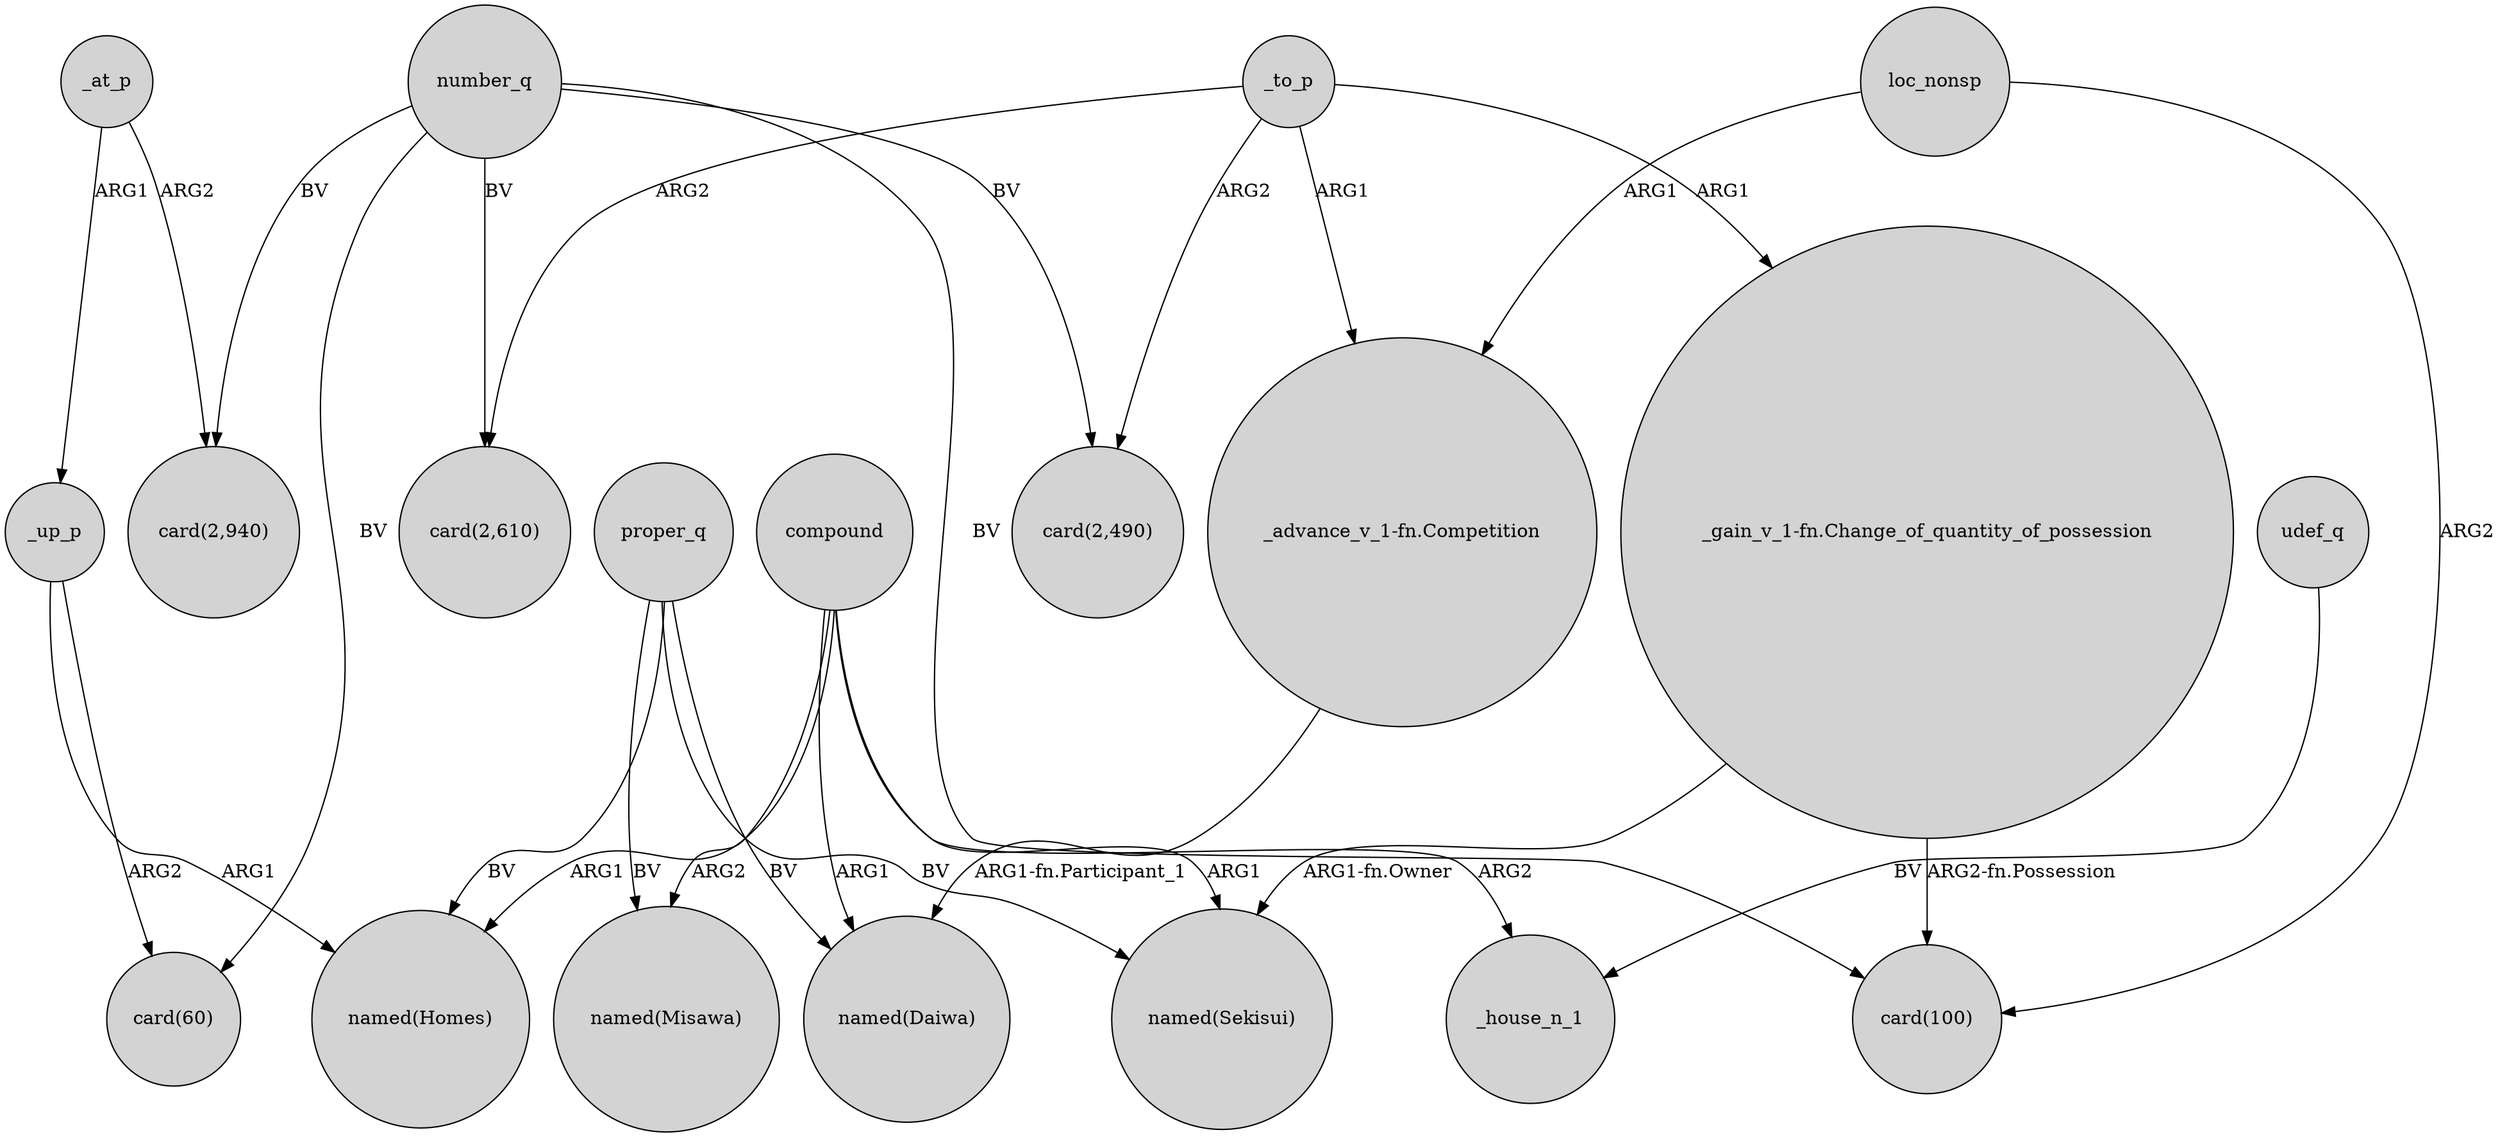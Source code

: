 digraph {
	node [shape=circle style=filled]
	number_q -> "card(60)" [label=BV]
	_up_p -> "card(60)" [label=ARG2]
	loc_nonsp -> "card(100)" [label=ARG2]
	_up_p -> "named(Homes)" [label=ARG1]
	_to_p -> "card(2,610)" [label=ARG2]
	proper_q -> "named(Sekisui)" [label=BV]
	"_advance_v_1-fn.Competition" -> "named(Daiwa)" [label="ARG1-fn.Participant_1"]
	udef_q -> _house_n_1 [label=BV]
	_at_p -> "card(2,940)" [label=ARG2]
	compound -> "named(Misawa)" [label=ARG2]
	number_q -> "card(2,490)" [label=BV]
	"_gain_v_1-fn.Change_of_quantity_of_possession" -> "named(Sekisui)" [label="ARG1-fn.Owner"]
	compound -> "named(Daiwa)" [label=ARG1]
	proper_q -> "named(Homes)" [label=BV]
	proper_q -> "named(Misawa)" [label=BV]
	number_q -> "card(2,940)" [label=BV]
	_to_p -> "_advance_v_1-fn.Competition" [label=ARG1]
	"_gain_v_1-fn.Change_of_quantity_of_possession" -> "card(100)" [label="ARG2-fn.Possession"]
	proper_q -> "named(Daiwa)" [label=BV]
	number_q -> "card(2,610)" [label=BV]
	loc_nonsp -> "_advance_v_1-fn.Competition" [label=ARG1]
	_at_p -> _up_p [label=ARG1]
	number_q -> "card(100)" [label=BV]
	compound -> _house_n_1 [label=ARG2]
	compound -> "named(Sekisui)" [label=ARG1]
	_to_p -> "_gain_v_1-fn.Change_of_quantity_of_possession" [label=ARG1]
	_to_p -> "card(2,490)" [label=ARG2]
	compound -> "named(Homes)" [label=ARG1]
}
